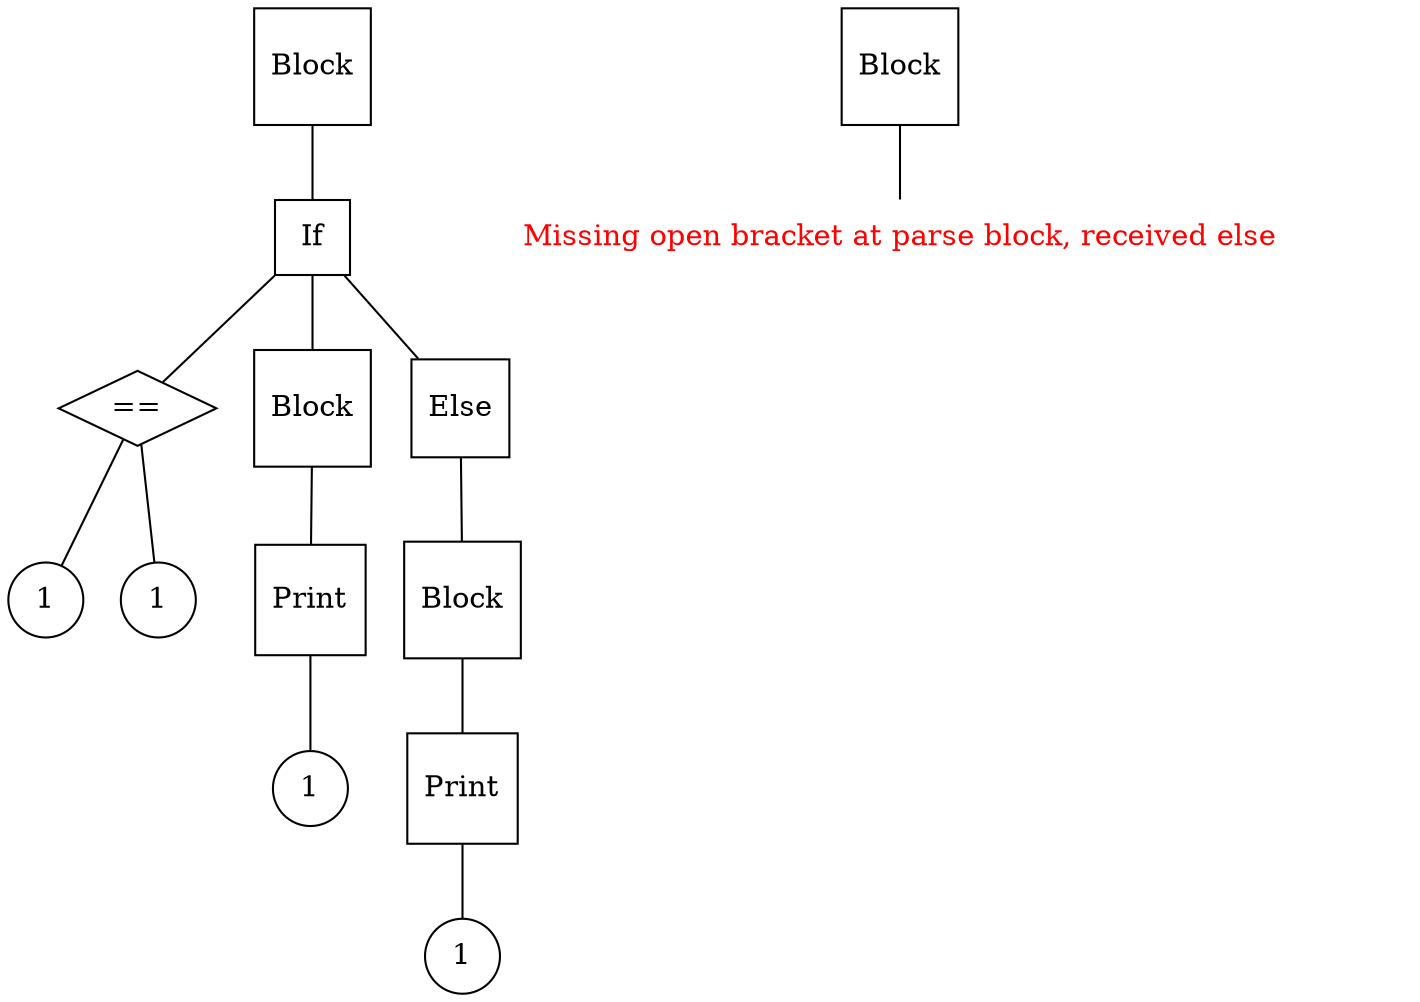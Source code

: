 graph g {
n0 [label = "Block", shape="square"]
n1 [label = "If", shape="square"]
n2 [label = "1", shape="circle"]
n3 [label = "==", shape="diamond"]
n4 [label = "1", shape="circle"]
n5 [label = "Block", shape="square"]
n6 [label = "Print", shape="square"]
n7 [label = "1", shape="circle"]
n8 [label = "Else", shape="square"]
n9 [label = "Block", shape="square"]
n10 [label = "Print", shape="square"]
n11 [label = "1", shape="circle"]
n12 [label = "Block", shape="square"]
error [label = "Missing open bracket at parse block, received else", color="white", style="filled", fontcolor="red"]

"n3" -- "n2"
"n3" -- "n4"
"n1" -- "n3"
"n6" -- "n7"
"n5" -- "n6"
"n1" -- "n5"
"n10" -- "n11"
"n9" -- "n10"
"n8" -- "n9"
"n1" -- "n8"
"n0" -- "n1"
"n12" -- "error"
}